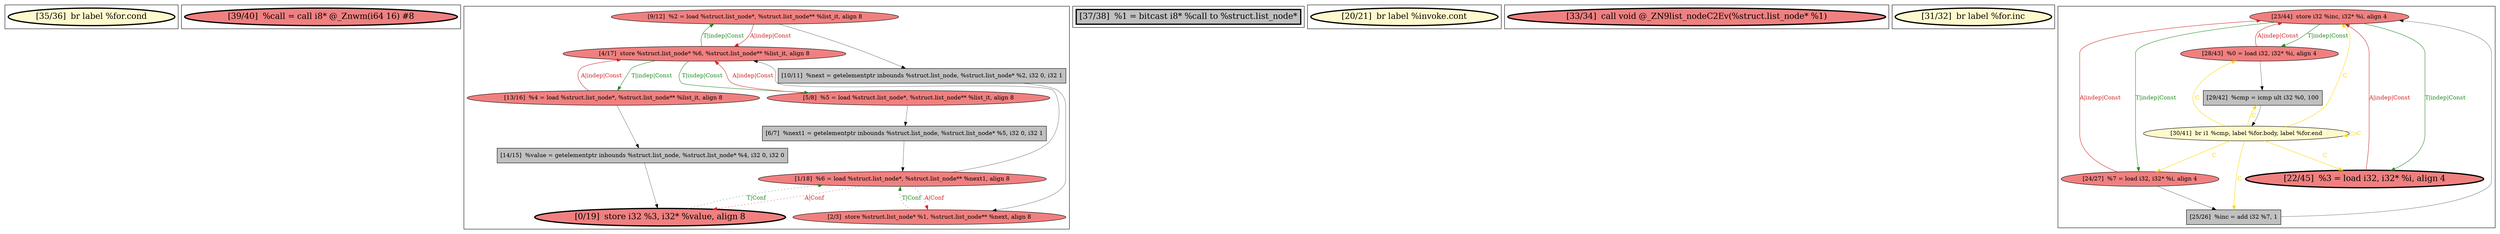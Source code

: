 
digraph G {





subgraph cluster7 {


node473 [penwidth=3.0,fontsize=20,fillcolor=lemonchiffon,label="[35/36]  br label %for.cond",shape=ellipse,style=filled ]



}

subgraph cluster6 {


node472 [penwidth=3.0,fontsize=20,fillcolor=lightcoral,label="[39/40]  %call = call i8* @_Znwm(i64 16) #8",shape=ellipse,style=filled ]



}

subgraph cluster0 {


node460 [fillcolor=lightcoral,label="[9/12]  %2 = load %struct.list_node*, %struct.list_node** %list_it, align 8",shape=ellipse,style=filled ]
node459 [fillcolor=lightcoral,label="[4/17]  store %struct.list_node* %6, %struct.list_node** %list_it, align 8",shape=ellipse,style=filled ]
node451 [fillcolor=grey,label="[6/7]  %next1 = getelementptr inbounds %struct.list_node, %struct.list_node* %5, i32 0, i32 1",shape=rectangle,style=filled ]
node453 [fillcolor=grey,label="[14/15]  %value = getelementptr inbounds %struct.list_node, %struct.list_node* %4, i32 0, i32 0",shape=rectangle,style=filled ]
node452 [fillcolor=lightcoral,label="[13/16]  %4 = load %struct.list_node*, %struct.list_node** %list_it, align 8",shape=ellipse,style=filled ]
node455 [fillcolor=grey,label="[10/11]  %next = getelementptr inbounds %struct.list_node, %struct.list_node* %2, i32 0, i32 1",shape=rectangle,style=filled ]
node458 [fillcolor=lightcoral,label="[5/8]  %5 = load %struct.list_node*, %struct.list_node** %list_it, align 8",shape=ellipse,style=filled ]
node457 [fillcolor=lightcoral,label="[1/18]  %6 = load %struct.list_node*, %struct.list_node** %next1, align 8",shape=ellipse,style=filled ]
node456 [fillcolor=lightcoral,label="[2/3]  store %struct.list_node* %1, %struct.list_node** %next, align 8",shape=ellipse,style=filled ]
node454 [penwidth=3.0,fontsize=20,fillcolor=lightcoral,label="[0/19]  store i32 %3, i32* %value, align 8",shape=ellipse,style=filled ]

node460->node455 [style=solid,color=black,label="",penwidth=0.5,fontcolor=black ]
node452->node459 [style=solid,color=firebrick3,label="A|indep|Const",penwidth=1.0,fontcolor=firebrick3 ]
node455->node456 [style=solid,color=black,label="",penwidth=0.5,fontcolor=black ]
node453->node454 [style=solid,color=black,label="",penwidth=0.5,fontcolor=black ]
node457->node454 [style=dotted,color=firebrick3,label="A|Conf",penwidth=1.0,fontcolor=firebrick3 ]
node456->node457 [style=dotted,color=forestgreen,label="T|Conf",penwidth=1.0,fontcolor=forestgreen ]
node458->node451 [style=solid,color=black,label="",penwidth=0.5,fontcolor=black ]
node460->node459 [style=solid,color=firebrick3,label="A|indep|Const",penwidth=1.0,fontcolor=firebrick3 ]
node459->node460 [style=solid,color=forestgreen,label="T|indep|Const",penwidth=1.0,fontcolor=forestgreen ]
node459->node452 [style=solid,color=forestgreen,label="T|indep|Const",penwidth=1.0,fontcolor=forestgreen ]
node451->node457 [style=solid,color=black,label="",penwidth=0.5,fontcolor=black ]
node457->node456 [style=dotted,color=firebrick3,label="A|Conf",penwidth=1.0,fontcolor=firebrick3 ]
node454->node457 [style=dotted,color=forestgreen,label="T|Conf",penwidth=1.0,fontcolor=forestgreen ]
node457->node459 [style=solid,color=black,label="",penwidth=0.5,fontcolor=black ]
node459->node458 [style=solid,color=forestgreen,label="T|indep|Const",penwidth=1.0,fontcolor=forestgreen ]
node458->node459 [style=solid,color=firebrick3,label="A|indep|Const",penwidth=1.0,fontcolor=firebrick3 ]
node452->node453 [style=solid,color=black,label="",penwidth=0.5,fontcolor=black ]


}

subgraph cluster5 {


node471 [penwidth=3.0,fontsize=20,fillcolor=grey,label="[37/38]  %1 = bitcast i8* %call to %struct.list_node*",shape=rectangle,style=filled ]



}

subgraph cluster1 {


node461 [penwidth=3.0,fontsize=20,fillcolor=lemonchiffon,label="[20/21]  br label %invoke.cont",shape=ellipse,style=filled ]



}

subgraph cluster2 {


node462 [penwidth=3.0,fontsize=20,fillcolor=lightcoral,label="[33/34]  call void @_ZN9list_nodeC2Ev(%struct.list_node* %1)",shape=ellipse,style=filled ]



}

subgraph cluster3 {


node463 [penwidth=3.0,fontsize=20,fillcolor=lemonchiffon,label="[31/32]  br label %for.inc",shape=ellipse,style=filled ]



}

subgraph cluster4 {


node465 [fillcolor=lightcoral,label="[23/44]  store i32 %inc, i32* %i, align 4",shape=ellipse,style=filled ]
node469 [fillcolor=lightcoral,label="[24/27]  %7 = load i32, i32* %i, align 4",shape=ellipse,style=filled ]
node464 [fillcolor=lightcoral,label="[28/43]  %0 = load i32, i32* %i, align 4",shape=ellipse,style=filled ]
node470 [fillcolor=lemonchiffon,label="[30/41]  br i1 %cmp, label %for.body, label %for.end",shape=ellipse,style=filled ]
node467 [fillcolor=grey,label="[25/26]  %inc = add i32 %7, 1",shape=rectangle,style=filled ]
node466 [penwidth=3.0,fontsize=20,fillcolor=lightcoral,label="[22/45]  %3 = load i32, i32* %i, align 4",shape=ellipse,style=filled ]
node468 [fillcolor=grey,label="[29/42]  %cmp = icmp ult i32 %0, 100",shape=rectangle,style=filled ]

node470->node469 [style=solid,color=gold,label="C",penwidth=1.0,fontcolor=gold ]
node464->node465 [style=solid,color=firebrick3,label="A|indep|Const",penwidth=1.0,fontcolor=firebrick3 ]
node465->node469 [style=solid,color=forestgreen,label="T|indep|Const",penwidth=1.0,fontcolor=forestgreen ]
node465->node466 [style=solid,color=forestgreen,label="T|indep|Const",penwidth=1.0,fontcolor=forestgreen ]
node470->node468 [style=solid,color=gold,label="C",penwidth=1.0,fontcolor=gold ]
node470->node467 [style=solid,color=gold,label="C",penwidth=1.0,fontcolor=gold ]
node470->node464 [style=solid,color=gold,label="C",penwidth=1.0,fontcolor=gold ]
node465->node464 [style=solid,color=forestgreen,label="T|indep|Const",penwidth=1.0,fontcolor=forestgreen ]
node466->node465 [style=solid,color=firebrick3,label="A|indep|Const",penwidth=1.0,fontcolor=firebrick3 ]
node470->node470 [style=solid,color=gold,label="C",penwidth=1.0,fontcolor=gold ]
node464->node468 [style=solid,color=black,label="",penwidth=0.5,fontcolor=black ]
node467->node465 [style=solid,color=black,label="",penwidth=0.5,fontcolor=black ]
node469->node465 [style=solid,color=firebrick3,label="A|indep|Const",penwidth=1.0,fontcolor=firebrick3 ]
node468->node470 [style=solid,color=black,label="",penwidth=0.5,fontcolor=black ]
node470->node465 [style=solid,color=gold,label="C",penwidth=1.0,fontcolor=gold ]
node469->node467 [style=solid,color=black,label="",penwidth=0.5,fontcolor=black ]
node470->node466 [style=solid,color=gold,label="C",penwidth=1.0,fontcolor=gold ]


}

}
